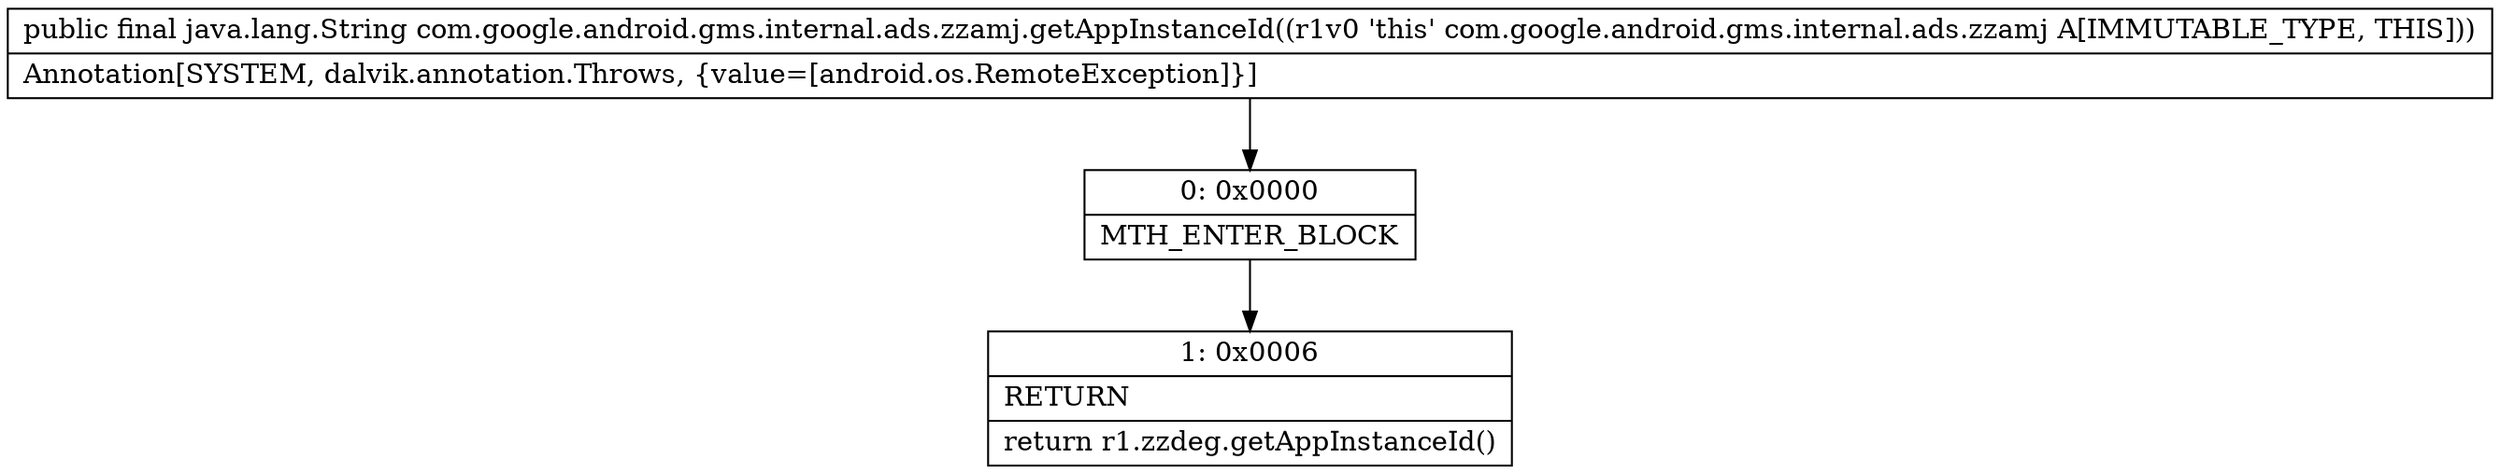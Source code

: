 digraph "CFG forcom.google.android.gms.internal.ads.zzamj.getAppInstanceId()Ljava\/lang\/String;" {
Node_0 [shape=record,label="{0\:\ 0x0000|MTH_ENTER_BLOCK\l}"];
Node_1 [shape=record,label="{1\:\ 0x0006|RETURN\l|return r1.zzdeg.getAppInstanceId()\l}"];
MethodNode[shape=record,label="{public final java.lang.String com.google.android.gms.internal.ads.zzamj.getAppInstanceId((r1v0 'this' com.google.android.gms.internal.ads.zzamj A[IMMUTABLE_TYPE, THIS]))  | Annotation[SYSTEM, dalvik.annotation.Throws, \{value=[android.os.RemoteException]\}]\l}"];
MethodNode -> Node_0;
Node_0 -> Node_1;
}

